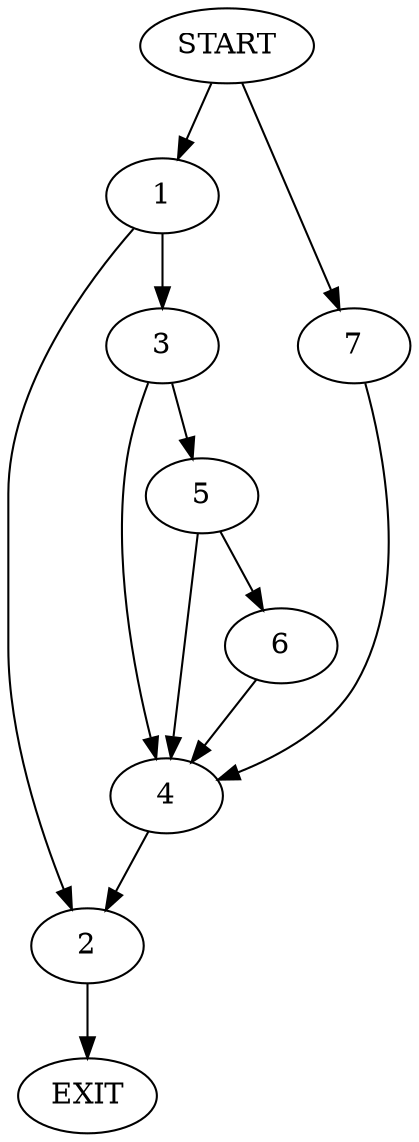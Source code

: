 digraph {
0 [label="START"]
8 [label="EXIT"]
0 -> 1
1 -> 2
1 -> 3
3 -> 4
3 -> 5
2 -> 8
4 -> 2
5 -> 4
5 -> 6
6 -> 4
0 -> 7
7 -> 4
}

